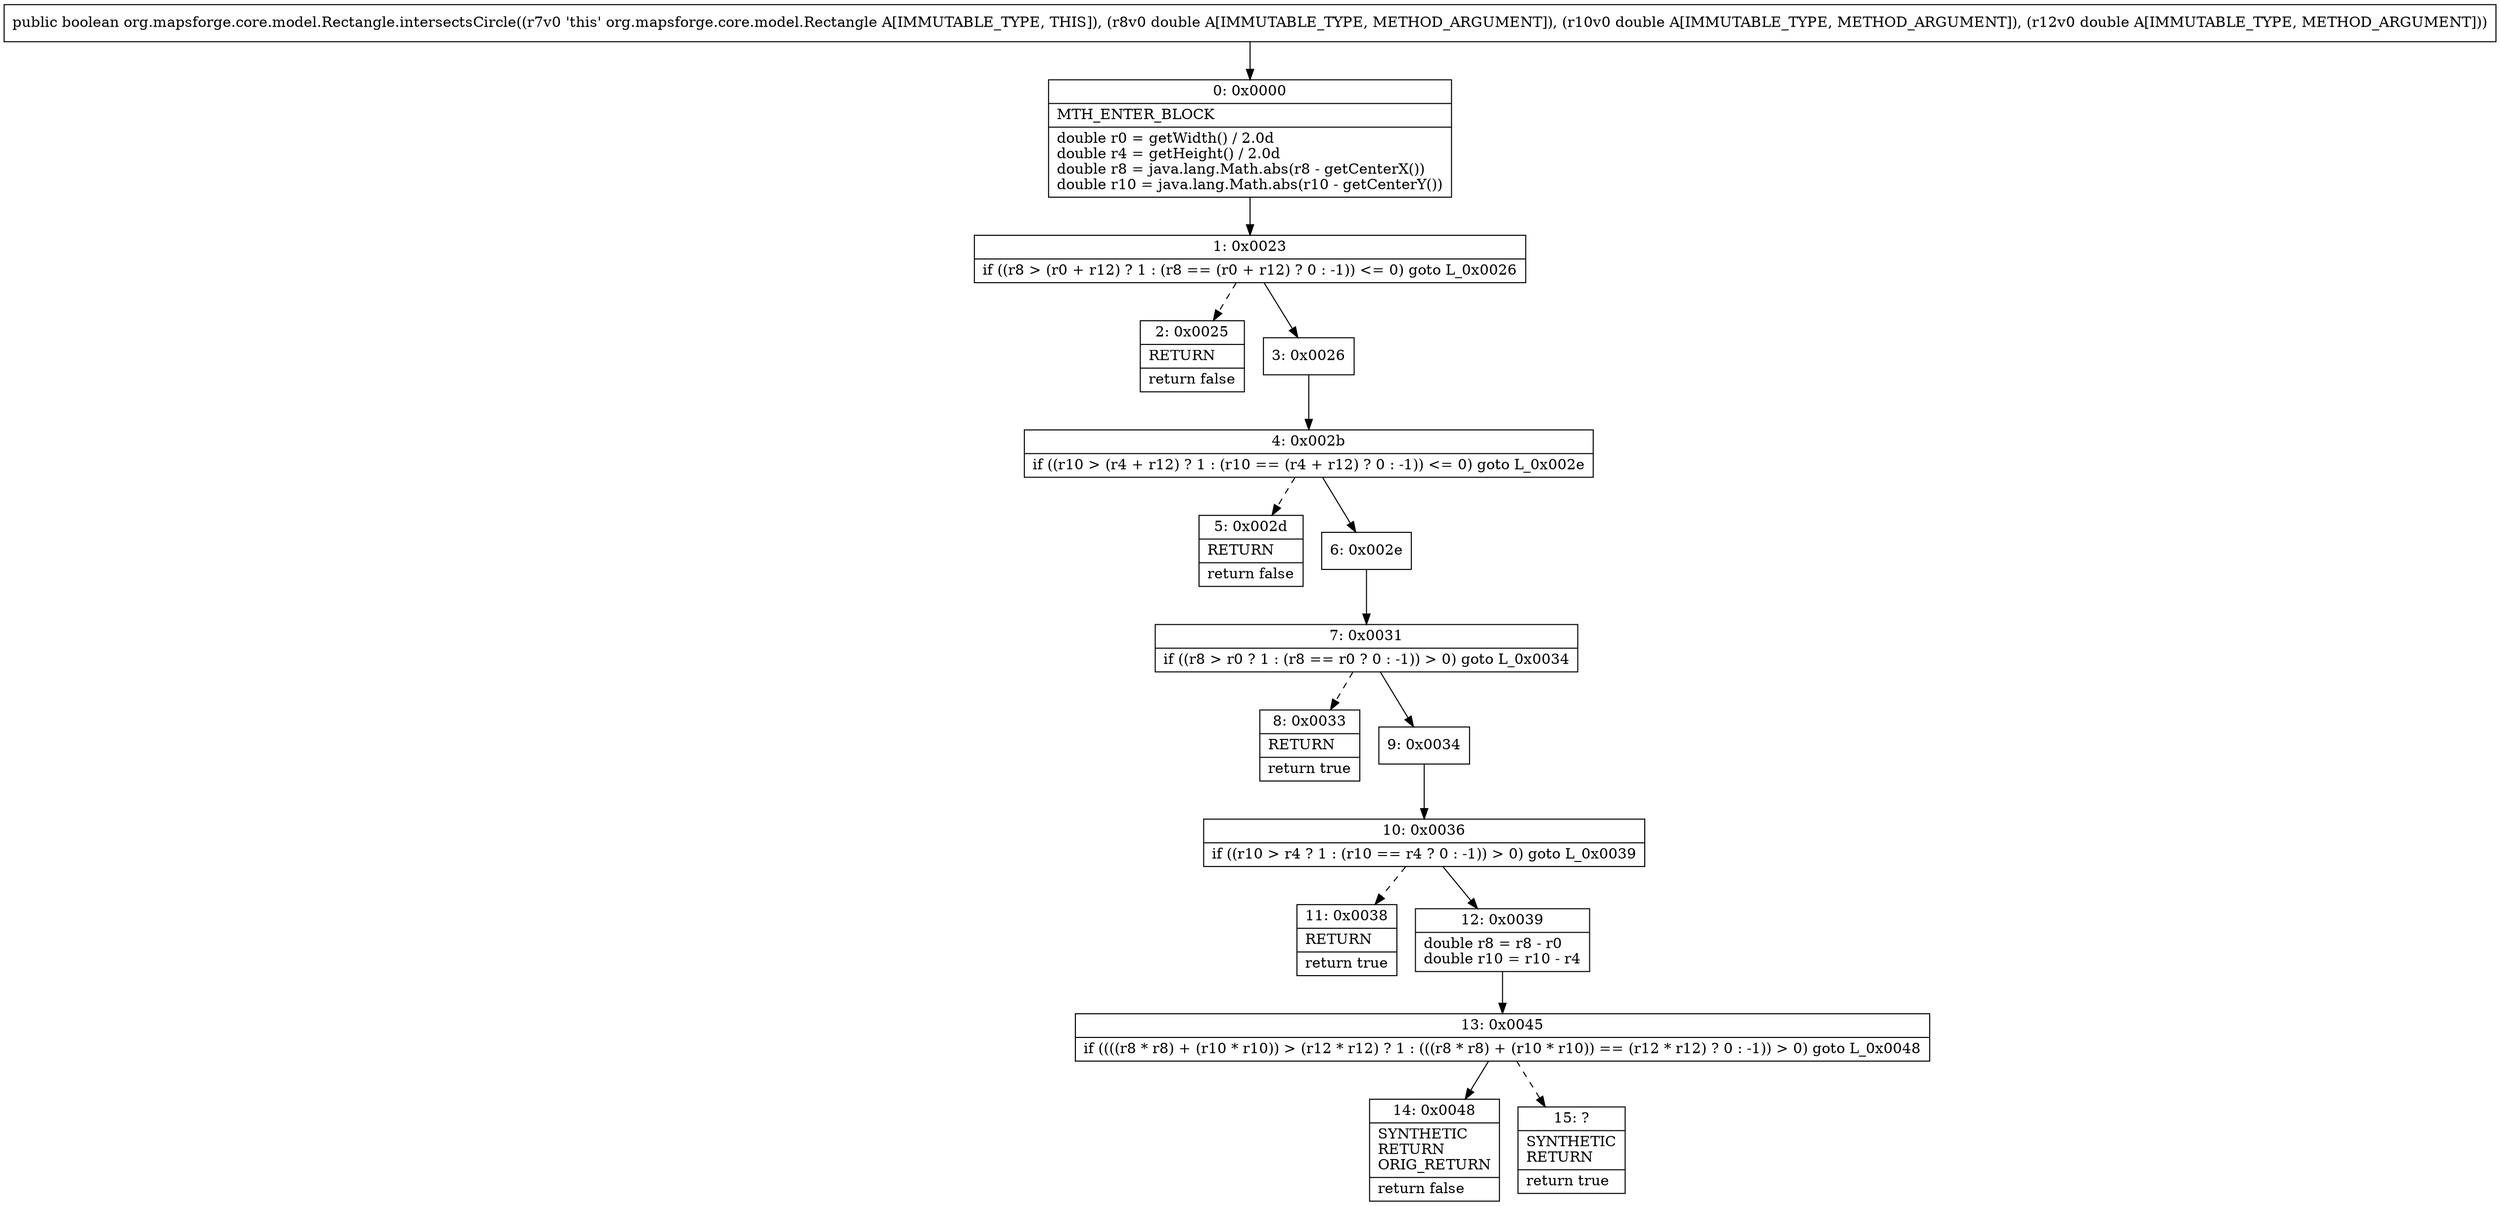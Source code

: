 digraph "CFG fororg.mapsforge.core.model.Rectangle.intersectsCircle(DDD)Z" {
Node_0 [shape=record,label="{0\:\ 0x0000|MTH_ENTER_BLOCK\l|double r0 = getWidth() \/ 2.0d\ldouble r4 = getHeight() \/ 2.0d\ldouble r8 = java.lang.Math.abs(r8 \- getCenterX())\ldouble r10 = java.lang.Math.abs(r10 \- getCenterY())\l}"];
Node_1 [shape=record,label="{1\:\ 0x0023|if ((r8 \> (r0 + r12) ? 1 : (r8 == (r0 + r12) ? 0 : \-1)) \<= 0) goto L_0x0026\l}"];
Node_2 [shape=record,label="{2\:\ 0x0025|RETURN\l|return false\l}"];
Node_3 [shape=record,label="{3\:\ 0x0026}"];
Node_4 [shape=record,label="{4\:\ 0x002b|if ((r10 \> (r4 + r12) ? 1 : (r10 == (r4 + r12) ? 0 : \-1)) \<= 0) goto L_0x002e\l}"];
Node_5 [shape=record,label="{5\:\ 0x002d|RETURN\l|return false\l}"];
Node_6 [shape=record,label="{6\:\ 0x002e}"];
Node_7 [shape=record,label="{7\:\ 0x0031|if ((r8 \> r0 ? 1 : (r8 == r0 ? 0 : \-1)) \> 0) goto L_0x0034\l}"];
Node_8 [shape=record,label="{8\:\ 0x0033|RETURN\l|return true\l}"];
Node_9 [shape=record,label="{9\:\ 0x0034}"];
Node_10 [shape=record,label="{10\:\ 0x0036|if ((r10 \> r4 ? 1 : (r10 == r4 ? 0 : \-1)) \> 0) goto L_0x0039\l}"];
Node_11 [shape=record,label="{11\:\ 0x0038|RETURN\l|return true\l}"];
Node_12 [shape=record,label="{12\:\ 0x0039|double r8 = r8 \- r0\ldouble r10 = r10 \- r4\l}"];
Node_13 [shape=record,label="{13\:\ 0x0045|if ((((r8 * r8) + (r10 * r10)) \> (r12 * r12) ? 1 : (((r8 * r8) + (r10 * r10)) == (r12 * r12) ? 0 : \-1)) \> 0) goto L_0x0048\l}"];
Node_14 [shape=record,label="{14\:\ 0x0048|SYNTHETIC\lRETURN\lORIG_RETURN\l|return false\l}"];
Node_15 [shape=record,label="{15\:\ ?|SYNTHETIC\lRETURN\l|return true\l}"];
MethodNode[shape=record,label="{public boolean org.mapsforge.core.model.Rectangle.intersectsCircle((r7v0 'this' org.mapsforge.core.model.Rectangle A[IMMUTABLE_TYPE, THIS]), (r8v0 double A[IMMUTABLE_TYPE, METHOD_ARGUMENT]), (r10v0 double A[IMMUTABLE_TYPE, METHOD_ARGUMENT]), (r12v0 double A[IMMUTABLE_TYPE, METHOD_ARGUMENT])) }"];
MethodNode -> Node_0;
Node_0 -> Node_1;
Node_1 -> Node_2[style=dashed];
Node_1 -> Node_3;
Node_3 -> Node_4;
Node_4 -> Node_5[style=dashed];
Node_4 -> Node_6;
Node_6 -> Node_7;
Node_7 -> Node_8[style=dashed];
Node_7 -> Node_9;
Node_9 -> Node_10;
Node_10 -> Node_11[style=dashed];
Node_10 -> Node_12;
Node_12 -> Node_13;
Node_13 -> Node_14;
Node_13 -> Node_15[style=dashed];
}

